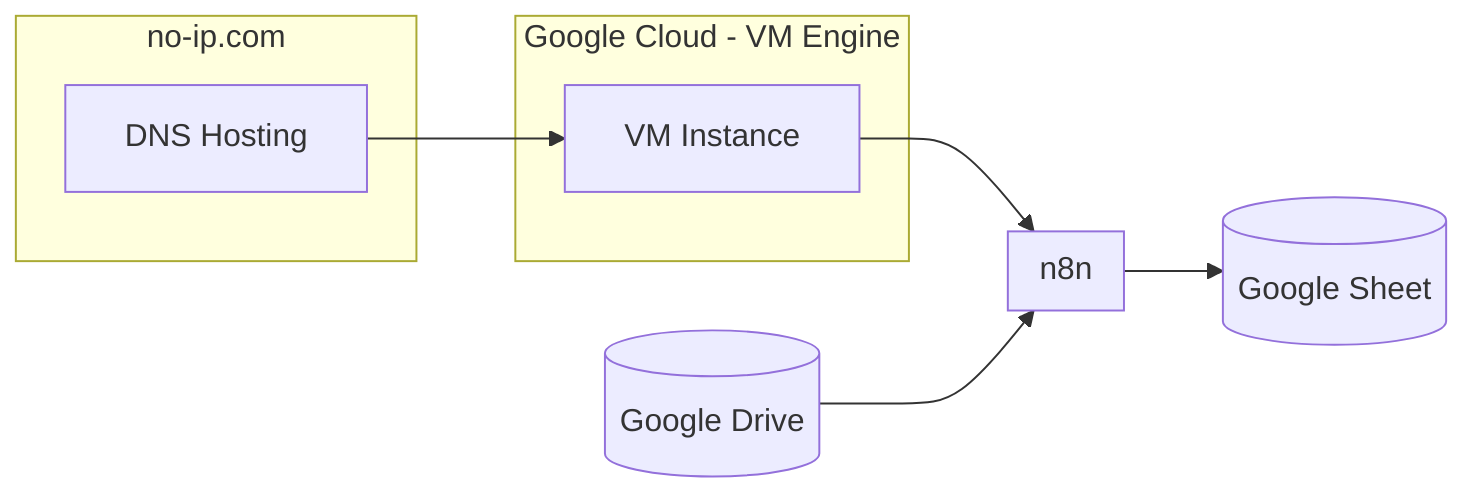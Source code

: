 flowchart LR
  %% External services
  subgraph NOIP["no-ip.com"]
    DNS["DNS Hosting"]
  end

  subgraph GCP["Google Cloud - VM Engine"]
    VM["VM Instance"]
  end

  %% App layer
  subgraph N8N["n8n"]
  end

  %% Data sources/sinks
  GDR[(Google Drive)]
  GSH[(Google Sheet)]

  %% Connections
  DNS --> VM
  VM --> N8N
  GDR --> N8N
  N8N --> GSH